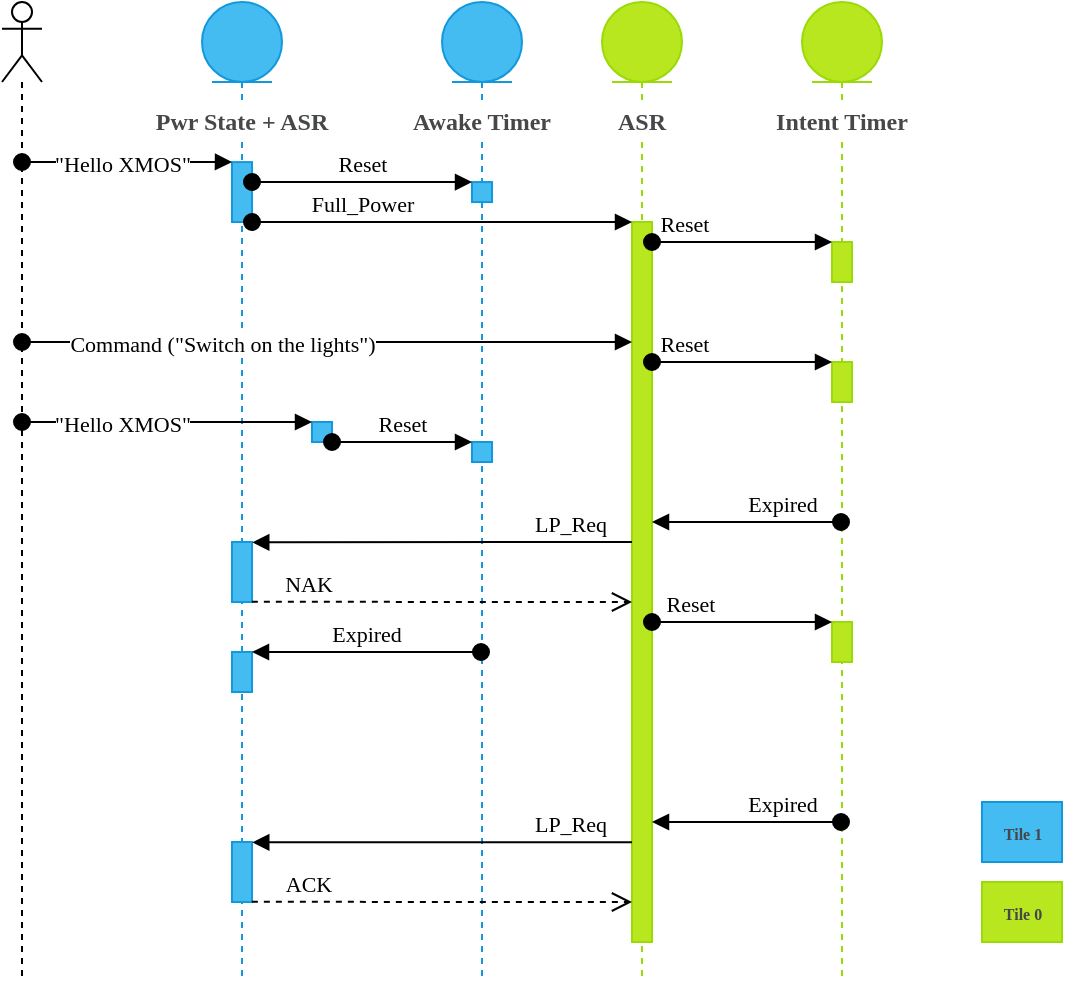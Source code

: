 <mxfile>
    <diagram name="Page-1" id="5d7acffa-a066-3a61-03fe-96351882024d">
        <mxGraphModel dx="1462" dy="467" grid="1" gridSize="10" guides="1" tooltips="1" connect="1" arrows="1" fold="1" page="1" pageScale="1" pageWidth="1100" pageHeight="850" background="#ffffff" math="0" shadow="0">
            <root>
                <mxCell id="0"/>
                <mxCell id="1" parent="0"/>
                <mxCell id="87" value="" style="shape=umlLifeline;participant=umlEntity;perimeter=lifelinePerimeter;whiteSpace=wrap;html=1;container=1;collapsible=0;recursiveResize=0;verticalAlign=top;spacingTop=36;outlineConnect=0;strokeColor=#99DA07;fontFamily=Arial Nova Light;fontColor=#464749;fillColor=#B8E720;" parent="1" vertex="1">
                    <mxGeometry x="500" y="80" width="40" height="490" as="geometry"/>
                </mxCell>
                <mxCell id="HNQg6clbK13Vixkf8dOm-122" value="" style="html=1;points=[];perimeter=orthogonalPerimeter;outlineConnect=0;targetShapes=umlLifeline;portConstraint=eastwest;newEdgeStyle={&quot;edgeStyle&quot;:&quot;elbowEdgeStyle&quot;,&quot;elbow&quot;:&quot;vertical&quot;,&quot;curved&quot;:0,&quot;rounded&quot;:0};fontFamily=Arial Nova Light;fillColor=#B8E720;fontColor=#464749;strokeColor=#99DA07;" parent="87" vertex="1">
                    <mxGeometry x="15" y="110" width="10" height="360" as="geometry"/>
                </mxCell>
                <mxCell id="108" value="&lt;span style=&quot;font-size: 12px;&quot;&gt;ASR&lt;/span&gt;" style="rounded=0;whiteSpace=wrap;html=1;strokeColor=none;fontFamily=Arial Nova Light;fontSize=6;fontColor=#464749;fillColor=#FFFFFF;fontStyle=1" vertex="1" parent="87">
                    <mxGeometry y="50" width="40" height="20" as="geometry"/>
                </mxCell>
                <mxCell id="88" value="" style="shape=umlLifeline;participant=umlEntity;perimeter=lifelinePerimeter;whiteSpace=wrap;html=1;container=1;collapsible=0;recursiveResize=0;verticalAlign=top;spacingTop=36;outlineConnect=0;strokeColor=#1399DB;fontFamily=Arial Nova Light;fontColor=#464749;fillColor=#44BBF1;" parent="1" vertex="1">
                    <mxGeometry x="300" y="80" width="40" height="490" as="geometry"/>
                </mxCell>
                <mxCell id="HNQg6clbK13Vixkf8dOm-96" value="" style="html=1;points=[];perimeter=orthogonalPerimeter;outlineConnect=0;targetShapes=umlLifeline;portConstraint=eastwest;newEdgeStyle={&quot;edgeStyle&quot;:&quot;elbowEdgeStyle&quot;,&quot;elbow&quot;:&quot;vertical&quot;,&quot;curved&quot;:0,&quot;rounded&quot;:0};fontFamily=Arial Nova Light;fillColor=#44BBF1;fontColor=#464749;strokeColor=#1399DB;" parent="88" vertex="1">
                    <mxGeometry x="15" y="80.05" width="10" height="29.95" as="geometry"/>
                </mxCell>
                <mxCell id="HNQg6clbK13Vixkf8dOm-108" value="" style="html=1;points=[];perimeter=orthogonalPerimeter;outlineConnect=0;targetShapes=umlLifeline;portConstraint=eastwest;newEdgeStyle={&quot;edgeStyle&quot;:&quot;elbowEdgeStyle&quot;,&quot;elbow&quot;:&quot;vertical&quot;,&quot;curved&quot;:0,&quot;rounded&quot;:0};fontFamily=Arial Nova Light;fillColor=#44BBF1;fontColor=#464749;strokeColor=#1399DB;" parent="88" vertex="1">
                    <mxGeometry x="15" y="325" width="10" height="20" as="geometry"/>
                </mxCell>
                <mxCell id="89" value="" style="html=1;points=[];perimeter=orthogonalPerimeter;strokeColor=#1399DB;fontFamily=Arial Nova Light;fontColor=#464749;fillColor=#44BBF1;" parent="88" vertex="1">
                    <mxGeometry x="15" y="270" width="10" height="30" as="geometry"/>
                </mxCell>
                <mxCell id="97" value="" style="html=1;points=[];perimeter=orthogonalPerimeter;strokeColor=#1399DB;fontFamily=Arial Nova Light;fontColor=#464749;fillColor=#44BBF1;" parent="88" vertex="1">
                    <mxGeometry x="15" y="420" width="10" height="30" as="geometry"/>
                </mxCell>
                <mxCell id="HNQg6clbK13Vixkf8dOm-91" value="" style="shape=umlLifeline;participant=umlEntity;perimeter=lifelinePerimeter;whiteSpace=wrap;html=1;container=1;collapsible=0;recursiveResize=0;verticalAlign=top;spacingTop=36;outlineConnect=0;strokeColor=#1399DB;fontFamily=Arial Nova Light;fontColor=#464749;fillColor=#44BBF1;" parent="1" vertex="1">
                    <mxGeometry x="420" y="80" width="40" height="490" as="geometry"/>
                </mxCell>
                <mxCell id="HNQg6clbK13Vixkf8dOm-105" value="" style="html=1;points=[];perimeter=orthogonalPerimeter;outlineConnect=0;targetShapes=umlLifeline;portConstraint=eastwest;newEdgeStyle={&quot;edgeStyle&quot;:&quot;elbowEdgeStyle&quot;,&quot;elbow&quot;:&quot;vertical&quot;,&quot;curved&quot;:0,&quot;rounded&quot;:0};fontFamily=Arial Nova Light;fillColor=#44BBF1;fontColor=#464749;strokeColor=#1399DB;" parent="HNQg6clbK13Vixkf8dOm-91" vertex="1">
                    <mxGeometry x="15" y="90.03" width="10" height="10" as="geometry"/>
                </mxCell>
                <mxCell id="HNQg6clbK13Vixkf8dOm-110" value="" style="html=1;points=[];perimeter=orthogonalPerimeter;outlineConnect=0;targetShapes=umlLifeline;portConstraint=eastwest;newEdgeStyle={&quot;edgeStyle&quot;:&quot;elbowEdgeStyle&quot;,&quot;elbow&quot;:&quot;vertical&quot;,&quot;curved&quot;:0,&quot;rounded&quot;:0};fontFamily=Arial Nova Light;fillColor=#44BBF1;fontColor=#464749;strokeColor=#1399DB;" parent="HNQg6clbK13Vixkf8dOm-91" vertex="1">
                    <mxGeometry x="-65" y="210" width="10" height="10" as="geometry"/>
                </mxCell>
                <mxCell id="HNQg6clbK13Vixkf8dOm-112" value="" style="html=1;points=[];perimeter=orthogonalPerimeter;outlineConnect=0;targetShapes=umlLifeline;portConstraint=eastwest;newEdgeStyle={&quot;edgeStyle&quot;:&quot;elbowEdgeStyle&quot;,&quot;elbow&quot;:&quot;vertical&quot;,&quot;curved&quot;:0,&quot;rounded&quot;:0};fontFamily=Arial Nova Light;fillColor=#44BBF1;fontColor=#464749;strokeColor=#1399DB;" parent="HNQg6clbK13Vixkf8dOm-91" vertex="1">
                    <mxGeometry x="15" y="220" width="10" height="10" as="geometry"/>
                </mxCell>
                <mxCell id="HNQg6clbK13Vixkf8dOm-113" value="Reset" style="html=1;verticalAlign=bottom;startArrow=oval;endArrow=block;startSize=8;elbow=vertical;rounded=0;fontFamily=Arial Nova Light;" parent="HNQg6clbK13Vixkf8dOm-91" source="HNQg6clbK13Vixkf8dOm-110" target="HNQg6clbK13Vixkf8dOm-112" edge="1">
                    <mxGeometry relative="1" as="geometry">
                        <mxPoint x="-45" y="214.05" as="sourcePoint"/>
                    </mxGeometry>
                </mxCell>
                <mxCell id="HNQg6clbK13Vixkf8dOm-93" value="" style="shape=umlLifeline;participant=umlEntity;perimeter=lifelinePerimeter;whiteSpace=wrap;html=1;container=1;collapsible=0;recursiveResize=0;verticalAlign=top;spacingTop=36;outlineConnect=0;strokeColor=#99DA07;fontFamily=Arial Nova Light;fontColor=#464749;fillColor=#B8E720;" parent="1" vertex="1">
                    <mxGeometry x="600" y="80" width="40" height="490" as="geometry"/>
                </mxCell>
                <mxCell id="HNQg6clbK13Vixkf8dOm-124" value="" style="html=1;points=[];perimeter=orthogonalPerimeter;outlineConnect=0;targetShapes=umlLifeline;portConstraint=eastwest;newEdgeStyle={&quot;edgeStyle&quot;:&quot;elbowEdgeStyle&quot;,&quot;elbow&quot;:&quot;vertical&quot;,&quot;curved&quot;:0,&quot;rounded&quot;:0};fontFamily=Arial Nova Light;fillColor=#B8E720;fontColor=#464749;strokeColor=#99DA07;" parent="HNQg6clbK13Vixkf8dOm-93" vertex="1">
                    <mxGeometry x="15" y="180" width="10" height="20" as="geometry"/>
                </mxCell>
                <mxCell id="92" value="" style="html=1;points=[];perimeter=orthogonalPerimeter;outlineConnect=0;targetShapes=umlLifeline;portConstraint=eastwest;newEdgeStyle={&quot;edgeStyle&quot;:&quot;elbowEdgeStyle&quot;,&quot;elbow&quot;:&quot;vertical&quot;,&quot;curved&quot;:0,&quot;rounded&quot;:0};fontFamily=Arial Nova Light;fillColor=#B8E720;fontColor=#464749;strokeColor=#99DA07;" parent="HNQg6clbK13Vixkf8dOm-93" vertex="1">
                    <mxGeometry x="15" y="310" width="10" height="20" as="geometry"/>
                </mxCell>
                <mxCell id="101" value="" style="html=1;points=[];perimeter=orthogonalPerimeter;outlineConnect=0;targetShapes=umlLifeline;portConstraint=eastwest;newEdgeStyle={&quot;edgeStyle&quot;:&quot;elbowEdgeStyle&quot;,&quot;elbow&quot;:&quot;vertical&quot;,&quot;curved&quot;:0,&quot;rounded&quot;:0};fontFamily=Arial Nova Light;fillColor=#B8E720;fontColor=#464749;strokeColor=#99DA07;" parent="HNQg6clbK13Vixkf8dOm-93" vertex="1">
                    <mxGeometry x="15" y="120" width="10" height="20" as="geometry"/>
                </mxCell>
                <mxCell id="HNQg6clbK13Vixkf8dOm-95" value="" style="shape=umlLifeline;perimeter=lifelinePerimeter;whiteSpace=wrap;html=1;container=1;dropTarget=0;collapsible=0;recursiveResize=0;outlineConnect=0;portConstraint=eastwest;newEdgeStyle={&quot;edgeStyle&quot;:&quot;elbowEdgeStyle&quot;,&quot;elbow&quot;:&quot;vertical&quot;,&quot;curved&quot;:0,&quot;rounded&quot;:0};participant=umlActor;fontFamily=Arial Nova Light;" parent="1" vertex="1">
                    <mxGeometry x="200" y="80" width="20" height="490" as="geometry"/>
                </mxCell>
                <mxCell id="HNQg6clbK13Vixkf8dOm-106" value="Reset" style="html=1;verticalAlign=bottom;startArrow=oval;endArrow=block;startSize=8;elbow=vertical;rounded=0;fontFamily=Arial Nova Light;" parent="1" source="HNQg6clbK13Vixkf8dOm-96" target="HNQg6clbK13Vixkf8dOm-105" edge="1">
                    <mxGeometry relative="1" as="geometry">
                        <mxPoint x="365" y="185" as="sourcePoint"/>
                        <Array as="points">
                            <mxPoint x="400" y="170"/>
                        </Array>
                        <mxPoint as="offset"/>
                    </mxGeometry>
                </mxCell>
                <mxCell id="HNQg6clbK13Vixkf8dOm-109" value="Expired" style="html=1;verticalAlign=bottom;startArrow=oval;endArrow=block;startSize=8;elbow=vertical;rounded=0;fontFamily=Arial Nova Light;" parent="1" target="HNQg6clbK13Vixkf8dOm-108" edge="1">
                    <mxGeometry relative="1" as="geometry">
                        <mxPoint x="439.5" y="405" as="sourcePoint"/>
                        <Array as="points">
                            <mxPoint x="410" y="405"/>
                        </Array>
                    </mxGeometry>
                </mxCell>
                <mxCell id="HNQg6clbK13Vixkf8dOm-115" value="&lt;font&gt;Expired&lt;/font&gt;" style="html=1;verticalAlign=bottom;startArrow=oval;endArrow=block;startSize=8;elbow=vertical;rounded=0;fontFamily=Arial Nova Light;" parent="1" source="HNQg6clbK13Vixkf8dOm-93" target="HNQg6clbK13Vixkf8dOm-122" edge="1">
                    <mxGeometry x="-0.376" relative="1" as="geometry">
                        <mxPoint x="640" y="350" as="sourcePoint"/>
                        <mxPoint x="520" y="350" as="targetPoint"/>
                        <mxPoint as="offset"/>
                        <Array as="points">
                            <mxPoint x="590" y="340"/>
                        </Array>
                    </mxGeometry>
                </mxCell>
                <mxCell id="HNQg6clbK13Vixkf8dOm-123" value="Command (&quot;Switch on the lights&quot;)" style="html=1;verticalAlign=bottom;startArrow=oval;endArrow=block;startSize=8;elbow=vertical;rounded=0;fontFamily=Arial Nova Light;" parent="1" source="HNQg6clbK13Vixkf8dOm-95" target="HNQg6clbK13Vixkf8dOm-122" edge="1">
                    <mxGeometry x="-0.345" y="-10" relative="1" as="geometry">
                        <mxPoint x="540" y="170" as="sourcePoint"/>
                        <mxPoint as="offset"/>
                        <Array as="points">
                            <mxPoint x="480" y="250"/>
                        </Array>
                    </mxGeometry>
                </mxCell>
                <mxCell id="HNQg6clbK13Vixkf8dOm-125" value="Reset" style="html=1;verticalAlign=bottom;startArrow=oval;endArrow=block;startSize=8;elbow=vertical;rounded=0;fontFamily=Arial Nova Light;" parent="1" target="HNQg6clbK13Vixkf8dOm-124" edge="1">
                    <mxGeometry x="-0.643" relative="1" as="geometry">
                        <mxPoint x="525" y="260" as="sourcePoint"/>
                        <Array as="points">
                            <mxPoint x="610" y="260"/>
                        </Array>
                        <mxPoint as="offset"/>
                    </mxGeometry>
                </mxCell>
                <mxCell id="90" value="&lt;font color=&quot;#000000&quot;&gt;LP_Req&lt;/font&gt;" style="html=1;verticalAlign=bottom;endArrow=block;strokeColor=#000000;fontFamily=Arial Nova Light;fontColor=#222020;fillColor=#D1D3D4;entryX=1.013;entryY=0.005;entryDx=0;entryDy=0;entryPerimeter=0;" parent="1" target="89" edge="1">
                    <mxGeometry x="-0.671" relative="1" as="geometry">
                        <mxPoint x="515" y="350" as="sourcePoint"/>
                        <mxPoint x="450" y="340" as="targetPoint"/>
                        <mxPoint as="offset"/>
                    </mxGeometry>
                </mxCell>
                <mxCell id="91" value="NAK" style="html=1;verticalAlign=bottom;endArrow=open;dashed=1;endSize=8;exitX=0.993;exitY=0.996;strokeColor=#000000;fontFamily=Arial Nova Light;fontColor=#000000;fillColor=#FFFFFF;exitDx=0;exitDy=0;exitPerimeter=0;" parent="1" source="89" target="HNQg6clbK13Vixkf8dOm-122" edge="1">
                    <mxGeometry x="-0.702" relative="1" as="geometry">
                        <mxPoint x="515" y="400" as="targetPoint"/>
                        <Array as="points">
                            <mxPoint x="470" y="380"/>
                        </Array>
                        <mxPoint as="offset"/>
                    </mxGeometry>
                </mxCell>
                <mxCell id="93" value="Reset" style="html=1;verticalAlign=bottom;startArrow=oval;endArrow=block;startSize=8;elbow=vertical;rounded=0;fontFamily=Arial Nova Light;" parent="1" target="92" edge="1">
                    <mxGeometry x="-0.589" relative="1" as="geometry">
                        <mxPoint x="525" y="390" as="sourcePoint"/>
                        <mxPoint as="offset"/>
                    </mxGeometry>
                </mxCell>
                <mxCell id="HNQg6clbK13Vixkf8dOm-97" value="&quot;Hello XMOS&quot;" style="html=1;verticalAlign=bottom;startArrow=oval;endArrow=block;startSize=8;elbow=vertical;rounded=0;fontFamily=Arial Nova Light;" parent="1" source="HNQg6clbK13Vixkf8dOm-95" target="HNQg6clbK13Vixkf8dOm-96" edge="1">
                    <mxGeometry x="-0.049" y="-10" relative="1" as="geometry">
                        <mxPoint x="290" y="160.05" as="sourcePoint"/>
                        <mxPoint as="offset"/>
                        <Array as="points">
                            <mxPoint x="310" y="160"/>
                        </Array>
                    </mxGeometry>
                </mxCell>
                <mxCell id="HNQg6clbK13Vixkf8dOm-111" value="&quot;Hello XMOS&quot;" style="html=1;verticalAlign=bottom;startArrow=oval;endArrow=block;startSize=8;elbow=vertical;rounded=0;fontFamily=Arial Nova Light;" parent="1" source="HNQg6clbK13Vixkf8dOm-95" target="HNQg6clbK13Vixkf8dOm-110" edge="1">
                    <mxGeometry x="-0.311" y="-10" relative="1" as="geometry">
                        <mxPoint x="290" y="294.1" as="sourcePoint"/>
                        <mxPoint as="offset"/>
                        <Array as="points">
                            <mxPoint x="320" y="290"/>
                        </Array>
                    </mxGeometry>
                </mxCell>
                <mxCell id="100" value="Full_Power" style="html=1;verticalAlign=bottom;startArrow=oval;endArrow=block;startSize=8;elbow=vertical;rounded=0;fontFamily=Arial Nova Light;" parent="1" source="HNQg6clbK13Vixkf8dOm-96" edge="1" target="HNQg6clbK13Vixkf8dOm-122">
                    <mxGeometry x="-0.421" relative="1" as="geometry">
                        <mxPoint x="360" y="180" as="sourcePoint"/>
                        <mxPoint x="520" y="190" as="targetPoint"/>
                        <Array as="points">
                            <mxPoint x="380" y="190"/>
                            <mxPoint x="480" y="190"/>
                        </Array>
                        <mxPoint as="offset"/>
                    </mxGeometry>
                </mxCell>
                <mxCell id="102" value="Reset" style="html=1;verticalAlign=bottom;startArrow=oval;endArrow=block;startSize=8;elbow=vertical;rounded=0;fontFamily=Arial Nova Light;" parent="1" target="101" edge="1">
                    <mxGeometry x="-0.643" relative="1" as="geometry">
                        <mxPoint x="525" y="200" as="sourcePoint"/>
                        <Array as="points">
                            <mxPoint x="580" y="200"/>
                        </Array>
                        <mxPoint as="offset"/>
                    </mxGeometry>
                </mxCell>
                <mxCell id="103" value="&lt;font&gt;Expired&lt;/font&gt;" style="html=1;verticalAlign=bottom;startArrow=oval;endArrow=block;startSize=8;elbow=vertical;rounded=0;fontFamily=Arial Nova Light;" parent="1" source="HNQg6clbK13Vixkf8dOm-93" target="HNQg6clbK13Vixkf8dOm-122" edge="1">
                    <mxGeometry x="-0.376" relative="1" as="geometry">
                        <mxPoint x="634.5" y="490" as="sourcePoint"/>
                        <mxPoint x="520" y="490" as="targetPoint"/>
                        <mxPoint as="offset"/>
                        <Array as="points">
                            <mxPoint x="585" y="490"/>
                        </Array>
                    </mxGeometry>
                </mxCell>
                <mxCell id="99" value="ACK" style="html=1;verticalAlign=bottom;endArrow=open;dashed=1;endSize=8;exitX=0.993;exitY=0.996;strokeColor=#000000;fontFamily=Arial Nova Light;fontColor=#000000;fillColor=#FFFFFF;exitDx=0;exitDy=0;exitPerimeter=0;" parent="1" source="97" edge="1" target="HNQg6clbK13Vixkf8dOm-122">
                    <mxGeometry x="-0.702" relative="1" as="geometry">
                        <mxPoint x="520" y="530" as="targetPoint"/>
                        <Array as="points">
                            <mxPoint x="440" y="530"/>
                        </Array>
                        <mxPoint as="offset"/>
                    </mxGeometry>
                </mxCell>
                <mxCell id="HNQg6clbK13Vixkf8dOm-104" value="&lt;font style=&quot;font-size: 8px;&quot;&gt;&lt;b&gt;Tile 0&lt;/b&gt;&lt;/font&gt;" style="text;html=1;align=center;verticalAlign=middle;resizable=0;points=[];autosize=1;strokeColor=#99DA07;fillColor=#B8E720;fontFamily=Arial Nova Light;fontColor=#464749;" parent="1" vertex="1">
                    <mxGeometry x="690" y="520" width="40" height="30" as="geometry"/>
                </mxCell>
                <mxCell id="104" value="&lt;font style=&quot;font-size: 8px;&quot;&gt;&lt;b&gt;Tile 1&lt;/b&gt;&lt;/font&gt;" style="text;html=1;align=center;verticalAlign=middle;resizable=0;points=[];autosize=1;strokeColor=#1399DB;fillColor=#44BBF1;fontFamily=Arial Nova Light;fontColor=#464749;" vertex="1" parent="1">
                    <mxGeometry x="690" y="480" width="40" height="30" as="geometry"/>
                </mxCell>
                <mxCell id="105" value="&lt;span style=&quot;font-size: 12px;&quot;&gt;Awake Timer&lt;/span&gt;" style="rounded=0;whiteSpace=wrap;html=1;strokeColor=none;fontFamily=Arial Nova Light;fontSize=6;fontColor=#464749;fillColor=default;fontStyle=1" vertex="1" parent="1">
                    <mxGeometry x="400" y="130" width="80" height="20" as="geometry"/>
                </mxCell>
                <mxCell id="107" value="&lt;span style=&quot;font-size: 12px;&quot;&gt;Pwr State + ASR&lt;/span&gt;" style="rounded=0;whiteSpace=wrap;html=1;strokeColor=none;fontFamily=Arial Nova Light;fontSize=6;fontColor=#464749;fillColor=#FFFFFF;fontStyle=1" vertex="1" parent="1">
                    <mxGeometry x="270" y="130" width="100" height="20" as="geometry"/>
                </mxCell>
                <mxCell id="109" value="&lt;span style=&quot;font-size: 12px;&quot;&gt;Intent Timer&lt;/span&gt;" style="rounded=0;whiteSpace=wrap;html=1;strokeColor=none;fontFamily=Arial Nova Light;fontSize=6;fontColor=#464749;fillColor=#FFFFFF;fontStyle=1" vertex="1" parent="1">
                    <mxGeometry x="580" y="130" width="80" height="20" as="geometry"/>
                </mxCell>
                <mxCell id="98" value="&lt;font color=&quot;#000000&quot;&gt;LP_Req&lt;/font&gt;" style="html=1;verticalAlign=bottom;endArrow=block;strokeColor=#000000;fontFamily=Arial Nova Light;fontColor=#222020;fillColor=#D1D3D4;entryX=1.013;entryY=0.005;entryDx=0;entryDy=0;entryPerimeter=0;" parent="1" target="97" edge="1" source="HNQg6clbK13Vixkf8dOm-122">
                    <mxGeometry x="-0.671" relative="1" as="geometry">
                        <mxPoint x="475" y="500.0" as="sourcePoint"/>
                        <mxPoint x="410" y="490.0" as="targetPoint"/>
                        <mxPoint as="offset"/>
                    </mxGeometry>
                </mxCell>
            </root>
        </mxGraphModel>
    </diagram>
</mxfile>
